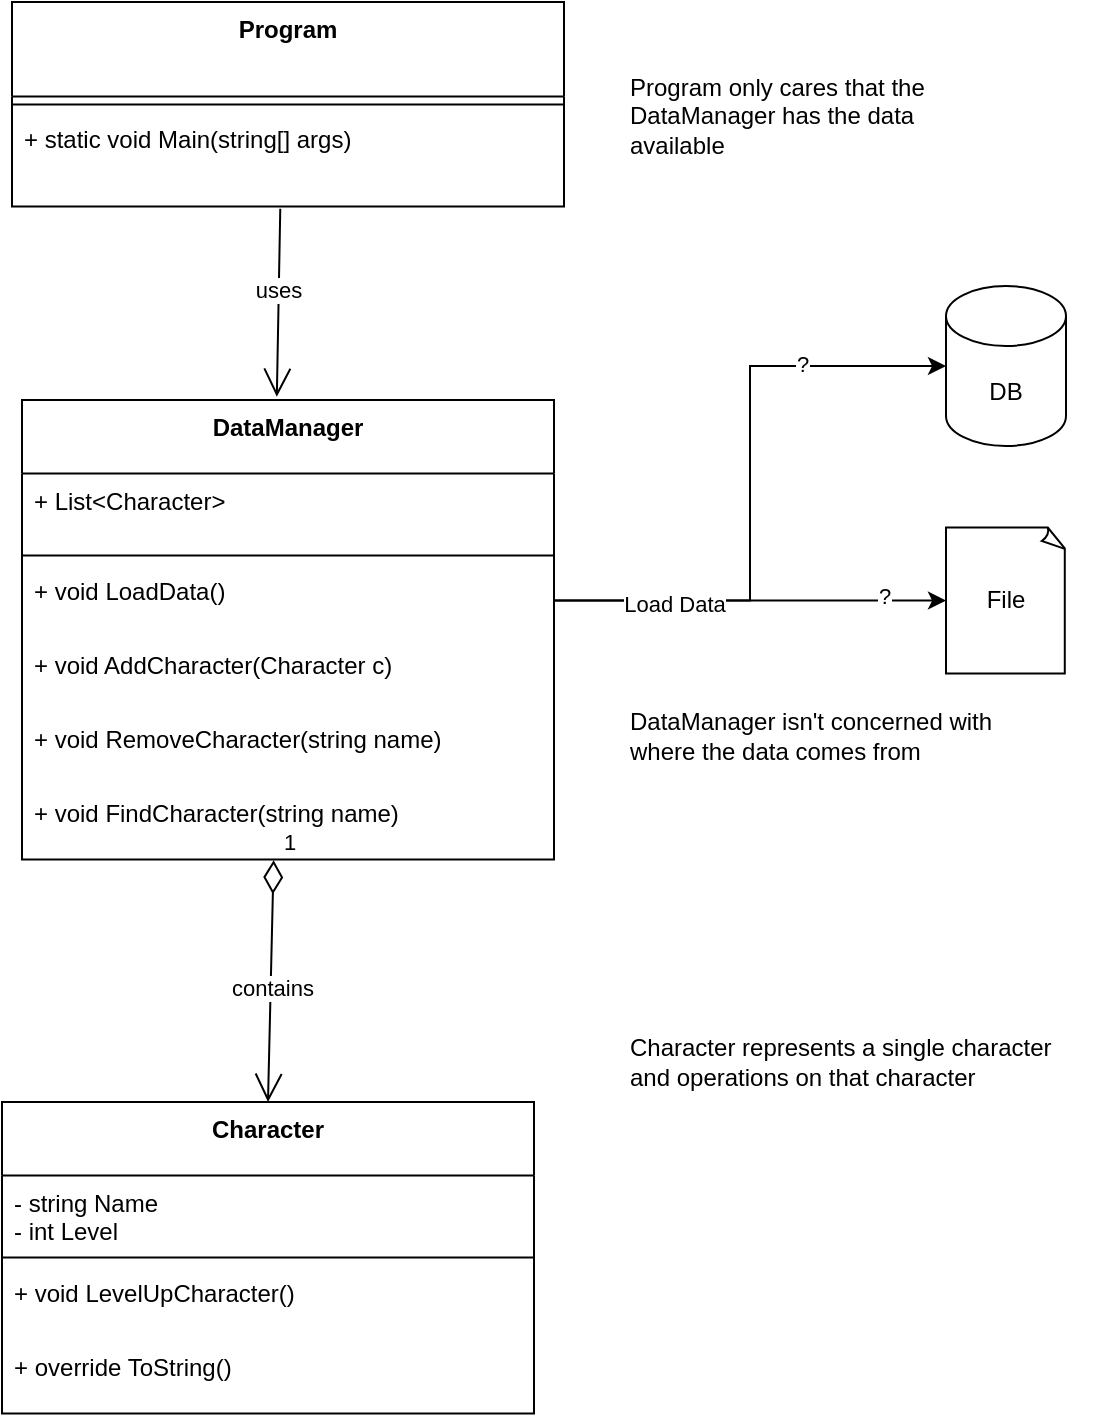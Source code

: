 <mxfile version="26.0.11">
  <diagram name="Page-1" id="fv1Mwjfkesf3BjU1wTxO">
    <mxGraphModel dx="1062" dy="882" grid="1" gridSize="10" guides="1" tooltips="1" connect="1" arrows="1" fold="1" page="1" pageScale="1" pageWidth="850" pageHeight="1100" math="0" shadow="0">
      <root>
        <mxCell id="0" />
        <mxCell id="1" parent="0" />
        <mxCell id="2" value="Program" style="swimlane;fontStyle=1;align=center;verticalAlign=top;childLayout=stackLayout;horizontal=1;startSize=47.2;horizontalStack=0;resizeParent=1;resizeParentMax=0;resizeLast=0;collapsible=0;marginBottom=0;" parent="1" vertex="1">
          <mxGeometry x="13" y="8" width="276" height="102.2" as="geometry" />
        </mxCell>
        <mxCell id="3" style="line;strokeWidth=1;fillColor=none;align=left;verticalAlign=middle;spacingTop=-1;spacingLeft=3;spacingRight=3;rotatable=0;labelPosition=right;points=[];portConstraint=eastwest;strokeColor=inherit;" parent="2" vertex="1">
          <mxGeometry y="47.2" width="276" height="8" as="geometry" />
        </mxCell>
        <mxCell id="4" value="+ static void Main(string[] args)" style="text;strokeColor=none;fillColor=none;align=left;verticalAlign=top;spacingLeft=4;spacingRight=4;overflow=hidden;rotatable=0;points=[[0,0.5],[1,0.5]];portConstraint=eastwest;" parent="2" vertex="1">
          <mxGeometry y="55.2" width="276" height="47" as="geometry" />
        </mxCell>
        <mxCell id="5" value="DataManager" style="swimlane;fontStyle=1;align=center;verticalAlign=top;childLayout=stackLayout;horizontal=1;startSize=36.8;horizontalStack=0;resizeParent=1;resizeParentMax=0;resizeLast=0;collapsible=0;marginBottom=0;" parent="1" vertex="1">
          <mxGeometry x="18" y="207" width="266" height="229.8" as="geometry" />
        </mxCell>
        <mxCell id="6" value="+ List&lt;Character&gt;" style="text;strokeColor=none;fillColor=none;align=left;verticalAlign=top;spacingLeft=4;spacingRight=4;overflow=hidden;rotatable=0;points=[[0,0.5],[1,0.5]];portConstraint=eastwest;" parent="5" vertex="1">
          <mxGeometry y="36.8" width="266" height="37" as="geometry" />
        </mxCell>
        <mxCell id="7" style="line;strokeWidth=1;fillColor=none;align=left;verticalAlign=middle;spacingTop=-1;spacingLeft=3;spacingRight=3;rotatable=0;labelPosition=right;points=[];portConstraint=eastwest;strokeColor=inherit;" parent="5" vertex="1">
          <mxGeometry y="73.8" width="266" height="8" as="geometry" />
        </mxCell>
        <mxCell id="8" value="+ void LoadData()" style="text;strokeColor=none;fillColor=none;align=left;verticalAlign=top;spacingLeft=4;spacingRight=4;overflow=hidden;rotatable=0;points=[[0,0.5],[1,0.5]];portConstraint=eastwest;" parent="5" vertex="1">
          <mxGeometry y="81.8" width="266" height="37" as="geometry" />
        </mxCell>
        <mxCell id="B6ESGtYLDMg1vNMlIh2B-31" value="+ void AddCharacter(Character c)" style="text;strokeColor=none;fillColor=none;align=left;verticalAlign=top;spacingLeft=4;spacingRight=4;overflow=hidden;rotatable=0;points=[[0,0.5],[1,0.5]];portConstraint=eastwest;" vertex="1" parent="5">
          <mxGeometry y="118.8" width="266" height="37" as="geometry" />
        </mxCell>
        <mxCell id="9" value="+ void RemoveCharacter(string name)" style="text;strokeColor=none;fillColor=none;align=left;verticalAlign=top;spacingLeft=4;spacingRight=4;overflow=hidden;rotatable=0;points=[[0,0.5],[1,0.5]];portConstraint=eastwest;" parent="5" vertex="1">
          <mxGeometry y="155.8" width="266" height="37" as="geometry" />
        </mxCell>
        <mxCell id="B6ESGtYLDMg1vNMlIh2B-19" value="+ void FindCharacter(string name)" style="text;strokeColor=none;fillColor=none;align=left;verticalAlign=top;spacingLeft=4;spacingRight=4;overflow=hidden;rotatable=0;points=[[0,0.5],[1,0.5]];portConstraint=eastwest;" vertex="1" parent="5">
          <mxGeometry y="192.8" width="266" height="37" as="geometry" />
        </mxCell>
        <mxCell id="B6ESGtYLDMg1vNMlIh2B-12" value="Character" style="swimlane;fontStyle=1;align=center;verticalAlign=top;childLayout=stackLayout;horizontal=1;startSize=36.8;horizontalStack=0;resizeParent=1;resizeParentMax=0;resizeLast=0;collapsible=0;marginBottom=0;" vertex="1" parent="1">
          <mxGeometry x="8" y="558" width="266" height="155.8" as="geometry" />
        </mxCell>
        <mxCell id="B6ESGtYLDMg1vNMlIh2B-13" value="- string Name&#xa;- int Level" style="text;strokeColor=none;fillColor=none;align=left;verticalAlign=top;spacingLeft=4;spacingRight=4;overflow=hidden;rotatable=0;points=[[0,0.5],[1,0.5]];portConstraint=eastwest;" vertex="1" parent="B6ESGtYLDMg1vNMlIh2B-12">
          <mxGeometry y="36.8" width="266" height="37" as="geometry" />
        </mxCell>
        <mxCell id="B6ESGtYLDMg1vNMlIh2B-14" style="line;strokeWidth=1;fillColor=none;align=left;verticalAlign=middle;spacingTop=-1;spacingLeft=3;spacingRight=3;rotatable=0;labelPosition=right;points=[];portConstraint=eastwest;strokeColor=inherit;" vertex="1" parent="B6ESGtYLDMg1vNMlIh2B-12">
          <mxGeometry y="73.8" width="266" height="8" as="geometry" />
        </mxCell>
        <mxCell id="B6ESGtYLDMg1vNMlIh2B-37" value="+ void LevelUpCharacter()" style="text;strokeColor=none;fillColor=none;align=left;verticalAlign=top;spacingLeft=4;spacingRight=4;overflow=hidden;rotatable=0;points=[[0,0.5],[1,0.5]];portConstraint=eastwest;" vertex="1" parent="B6ESGtYLDMg1vNMlIh2B-12">
          <mxGeometry y="81.8" width="266" height="37" as="geometry" />
        </mxCell>
        <mxCell id="B6ESGtYLDMg1vNMlIh2B-15" value="+ override ToString()" style="text;strokeColor=none;fillColor=none;align=left;verticalAlign=top;spacingLeft=4;spacingRight=4;overflow=hidden;rotatable=0;points=[[0,0.5],[1,0.5]];portConstraint=eastwest;" vertex="1" parent="B6ESGtYLDMg1vNMlIh2B-12">
          <mxGeometry y="118.8" width="266" height="37" as="geometry" />
        </mxCell>
        <mxCell id="B6ESGtYLDMg1vNMlIh2B-25" value="DB" style="shape=cylinder3;whiteSpace=wrap;html=1;boundedLbl=1;backgroundOutline=1;size=15;" vertex="1" parent="1">
          <mxGeometry x="480" y="150.0" width="60" height="80" as="geometry" />
        </mxCell>
        <mxCell id="B6ESGtYLDMg1vNMlIh2B-26" value="File" style="whiteSpace=wrap;html=1;shape=mxgraph.basic.document" vertex="1" parent="1">
          <mxGeometry x="480" y="270.8" width="60" height="73" as="geometry" />
        </mxCell>
        <mxCell id="B6ESGtYLDMg1vNMlIh2B-27" style="edgeStyle=orthogonalEdgeStyle;rounded=0;orthogonalLoop=1;jettySize=auto;html=1;entryX=0;entryY=0.5;entryDx=0;entryDy=0;entryPerimeter=0;exitX=1;exitY=0.5;exitDx=0;exitDy=0;" edge="1" parent="1" source="8" target="B6ESGtYLDMg1vNMlIh2B-26">
          <mxGeometry relative="1" as="geometry" />
        </mxCell>
        <mxCell id="B6ESGtYLDMg1vNMlIh2B-33" value="?" style="edgeLabel;html=1;align=center;verticalAlign=middle;resizable=0;points=[];" vertex="1" connectable="0" parent="B6ESGtYLDMg1vNMlIh2B-27">
          <mxGeometry x="0.681" y="3" relative="1" as="geometry">
            <mxPoint as="offset" />
          </mxGeometry>
        </mxCell>
        <mxCell id="B6ESGtYLDMg1vNMlIh2B-28" style="edgeStyle=orthogonalEdgeStyle;rounded=0;orthogonalLoop=1;jettySize=auto;html=1;exitX=1;exitY=0.5;exitDx=0;exitDy=0;entryX=0;entryY=0.5;entryDx=0;entryDy=0;entryPerimeter=0;" edge="1" parent="1" source="8" target="B6ESGtYLDMg1vNMlIh2B-25">
          <mxGeometry relative="1" as="geometry" />
        </mxCell>
        <mxCell id="B6ESGtYLDMg1vNMlIh2B-30" value="Load Data" style="edgeLabel;html=1;align=center;verticalAlign=middle;resizable=0;points=[];" vertex="1" connectable="0" parent="B6ESGtYLDMg1vNMlIh2B-28">
          <mxGeometry x="-0.496" y="-1" relative="1" as="geometry">
            <mxPoint x="-19" as="offset" />
          </mxGeometry>
        </mxCell>
        <mxCell id="B6ESGtYLDMg1vNMlIh2B-32" value="?" style="edgeLabel;html=1;align=center;verticalAlign=middle;resizable=0;points=[];" vertex="1" connectable="0" parent="B6ESGtYLDMg1vNMlIh2B-28">
          <mxGeometry x="0.543" y="1" relative="1" as="geometry">
            <mxPoint as="offset" />
          </mxGeometry>
        </mxCell>
        <mxCell id="B6ESGtYLDMg1vNMlIh2B-34" value="DataManager isn&#39;t concerned with&amp;nbsp;&lt;div&gt;where the data comes from&lt;/div&gt;" style="text;html=1;align=left;verticalAlign=middle;resizable=0;points=[];autosize=1;strokeColor=none;fillColor=none;" vertex="1" parent="1">
          <mxGeometry x="320" y="355" width="210" height="40" as="geometry" />
        </mxCell>
        <mxCell id="B6ESGtYLDMg1vNMlIh2B-35" value="Program only cares that the DataManager has the data available" style="text;html=1;align=left;verticalAlign=middle;whiteSpace=wrap;rounded=0;" vertex="1" parent="1">
          <mxGeometry x="320" y="50" width="170" height="30" as="geometry" />
        </mxCell>
        <mxCell id="B6ESGtYLDMg1vNMlIh2B-36" value="Character represents a single character&amp;nbsp;&lt;div&gt;and operations on that character&lt;/div&gt;" style="text;html=1;align=left;verticalAlign=middle;resizable=0;points=[];autosize=1;strokeColor=none;fillColor=none;" vertex="1" parent="1">
          <mxGeometry x="320" y="518" width="240" height="40" as="geometry" />
        </mxCell>
        <mxCell id="B6ESGtYLDMg1vNMlIh2B-40" value="1" style="endArrow=open;html=1;endSize=12;startArrow=diamondThin;startSize=14;startFill=0;align=left;verticalAlign=bottom;rounded=0;exitX=0.473;exitY=1.01;exitDx=0;exitDy=0;exitPerimeter=0;entryX=0.5;entryY=0;entryDx=0;entryDy=0;" edge="1" parent="1" source="B6ESGtYLDMg1vNMlIh2B-19" target="B6ESGtYLDMg1vNMlIh2B-12">
          <mxGeometry x="-1" y="3" relative="1" as="geometry">
            <mxPoint x="110" y="490" as="sourcePoint" />
            <mxPoint x="270" y="490" as="targetPoint" />
          </mxGeometry>
        </mxCell>
        <mxCell id="B6ESGtYLDMg1vNMlIh2B-42" value="contains" style="edgeLabel;html=1;align=center;verticalAlign=middle;resizable=0;points=[];" vertex="1" connectable="0" parent="B6ESGtYLDMg1vNMlIh2B-40">
          <mxGeometry x="0.048" relative="1" as="geometry">
            <mxPoint as="offset" />
          </mxGeometry>
        </mxCell>
        <mxCell id="B6ESGtYLDMg1vNMlIh2B-43" value="" style="endArrow=open;endFill=1;endSize=12;html=1;rounded=0;exitX=0.486;exitY=1.024;exitDx=0;exitDy=0;exitPerimeter=0;entryX=0.479;entryY=-0.007;entryDx=0;entryDy=0;entryPerimeter=0;" edge="1" parent="1" source="4" target="5">
          <mxGeometry width="160" relative="1" as="geometry">
            <mxPoint x="-130" y="160" as="sourcePoint" />
            <mxPoint x="30" y="160" as="targetPoint" />
          </mxGeometry>
        </mxCell>
        <mxCell id="B6ESGtYLDMg1vNMlIh2B-44" value="uses" style="edgeLabel;html=1;align=center;verticalAlign=middle;resizable=0;points=[];" vertex="1" connectable="0" parent="B6ESGtYLDMg1vNMlIh2B-43">
          <mxGeometry x="-0.149" y="-1" relative="1" as="geometry">
            <mxPoint as="offset" />
          </mxGeometry>
        </mxCell>
      </root>
    </mxGraphModel>
  </diagram>
</mxfile>
